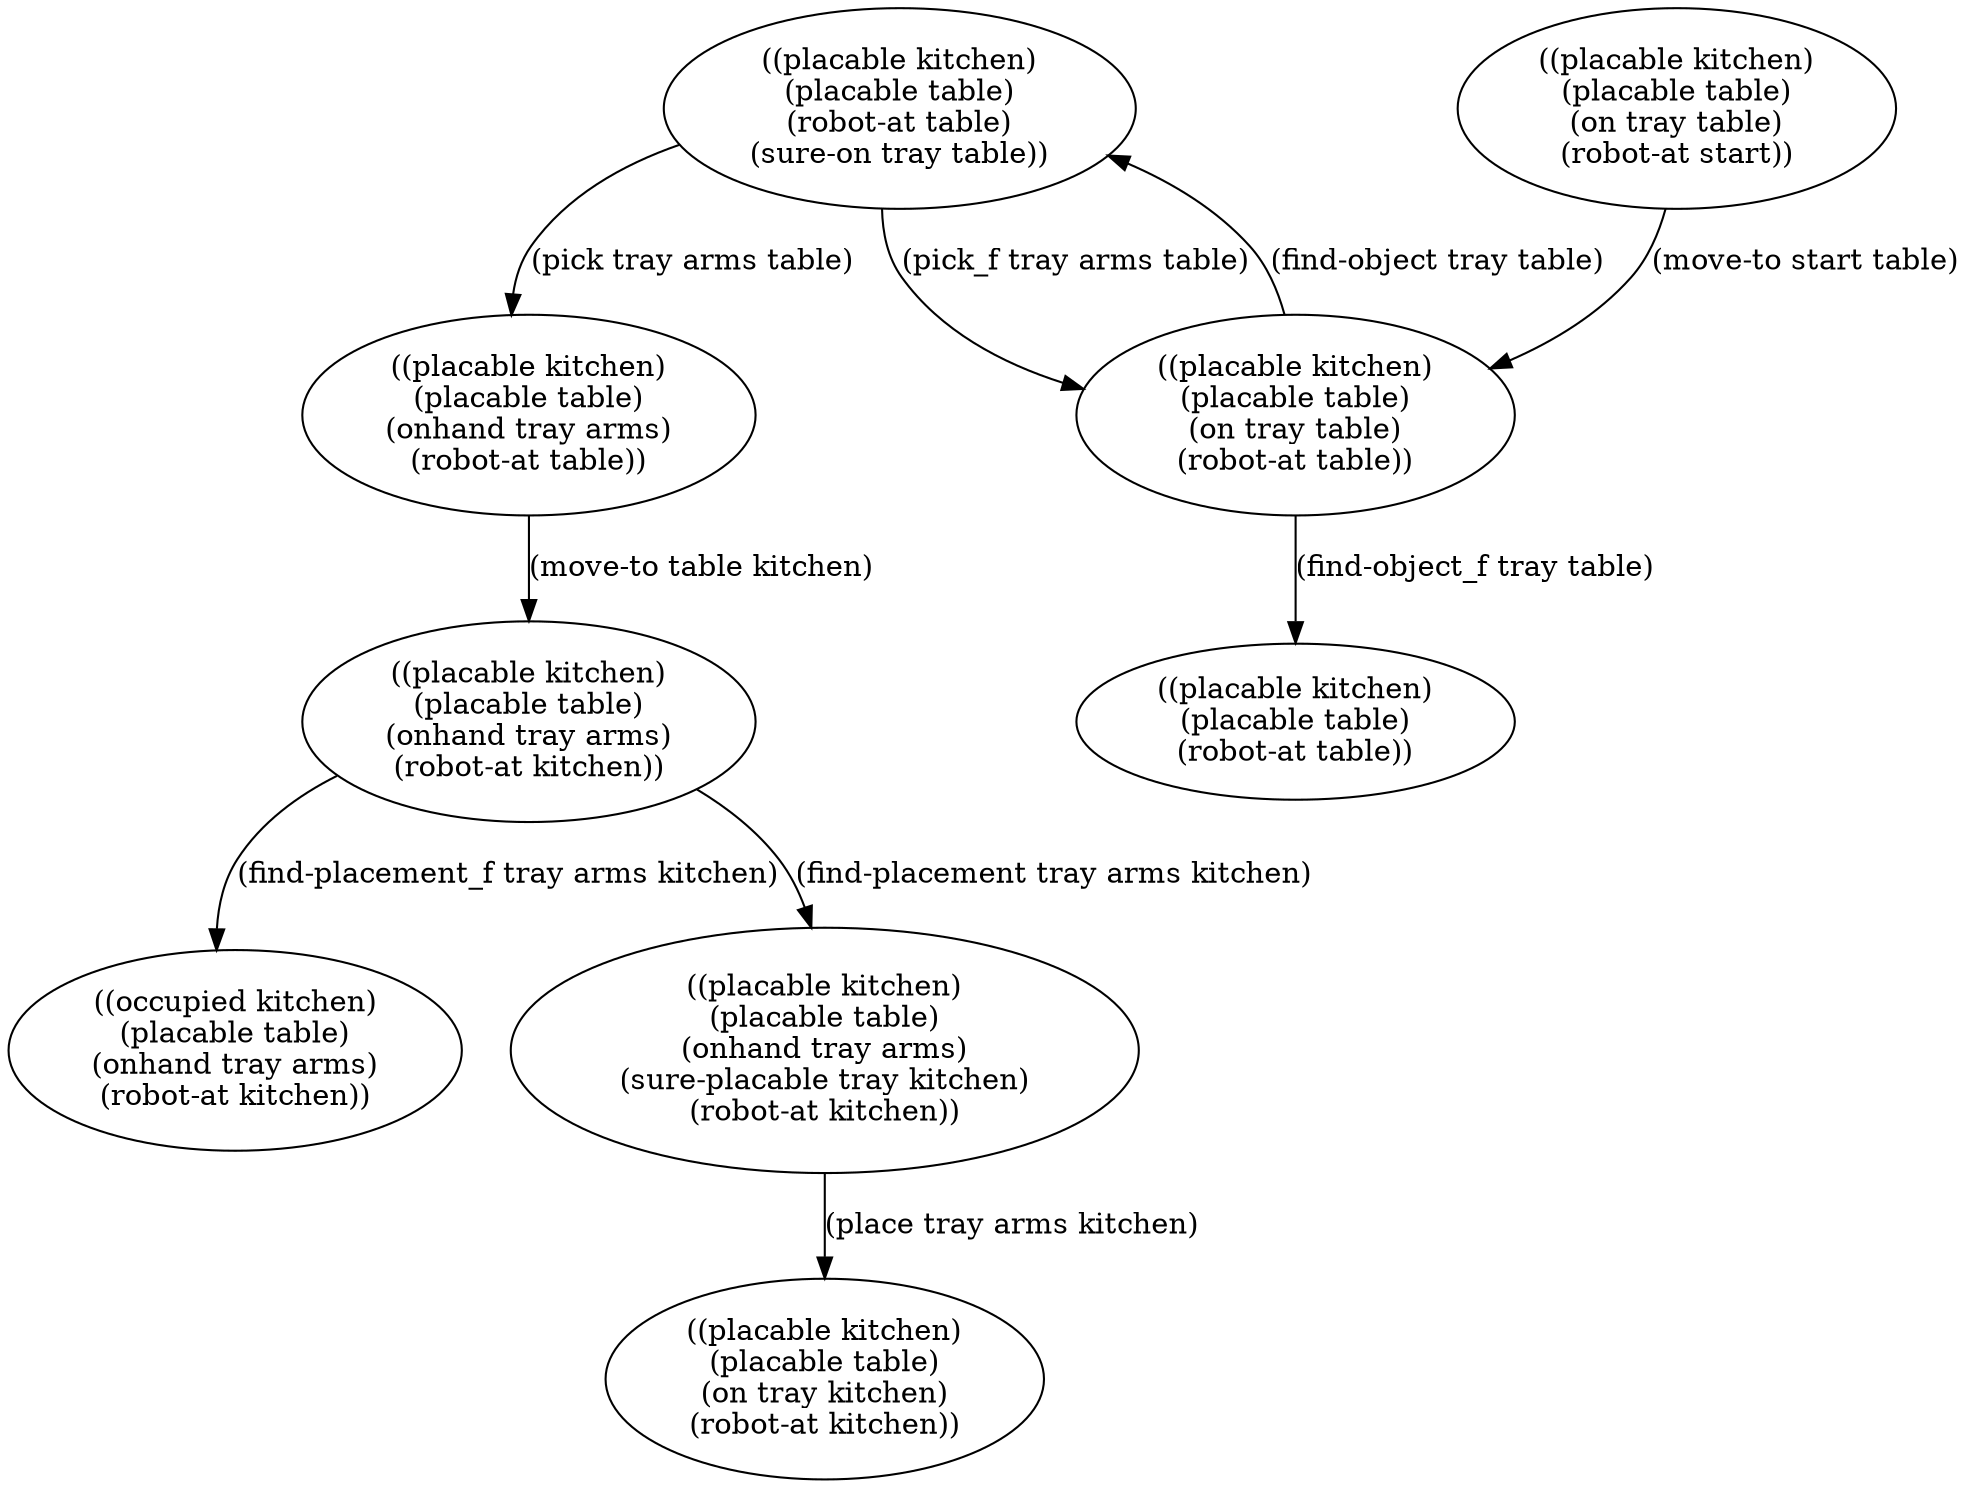 digraph hoge {
   PROG155992 [label = "((occupied kitchen)\n(placable table)\n(onhand tray arms)\n(robot-at kitchen))"];
   PROG155993 [label = "((placable kitchen)\n(placable table)\n(robot-at table))"];
   PROG155994 [label = "((placable kitchen)\n(placable table)\n(on tray kitchen)\n(robot-at kitchen))"];
   PROG155995 [label = "((placable kitchen)\n(placable table)\n(onhand tray arms)\n(sure-placable tray kitchen)\n(robot-at kitchen))"];
   PROG155996 [label = "((placable kitchen)\n(placable table)\n(onhand tray arms)\n(robot-at kitchen))"];
   PROG155997 [label = "((placable kitchen)\n(placable table)\n(onhand tray arms)\n(robot-at table))"];
   PROG155998 [label = "((placable kitchen)\n(placable table)\n(robot-at table)\n(sure-on tray table))"];
   PROG155999 [label = "((placable kitchen)\n(placable table)\n(on tray table)\n(robot-at table))"];
   PROG156000 [label = "((placable kitchen)\n(placable table)\n(on tray table)\n(robot-at start))"];
   PROG155995 -> PROG155994 [label = "(place tray arms kitchen)"];
   PROG155996 -> PROG155992 [label = "(find-placement_f tray arms kitchen)"];
   PROG155996 -> PROG155995 [label = "(find-placement tray arms kitchen)"];
   PROG155997 -> PROG155996 [label = "(move-to table kitchen)"];
   PROG155998 -> PROG155999 [label = "(pick_f tray arms table)"];
   PROG155998 -> PROG155997 [label = "(pick tray arms table)"];
   PROG155999 -> PROG155993 [label = "(find-object_f tray table)"];
   PROG155999 -> PROG155998 [label = "(find-object tray table)"];
   PROG156000 -> PROG155999 [label = "(move-to start table)"];
}
